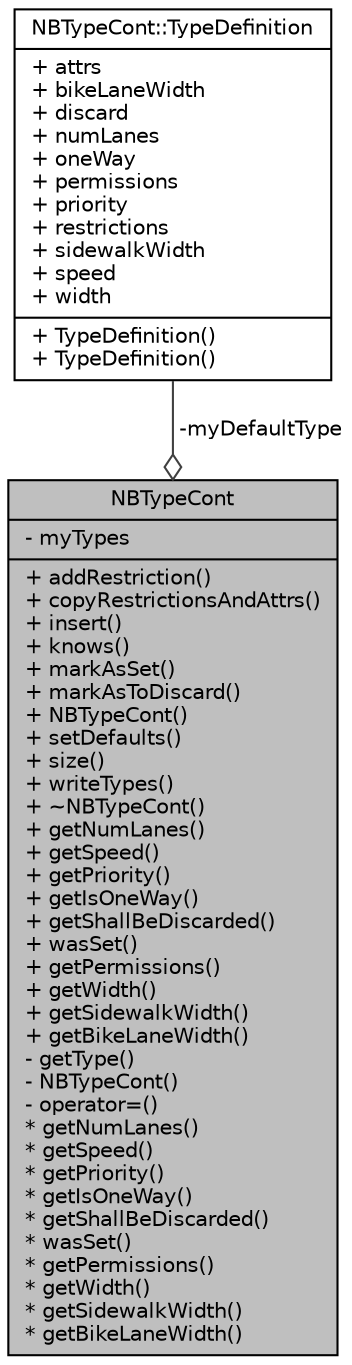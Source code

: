 digraph "NBTypeCont"
{
  edge [fontname="Helvetica",fontsize="10",labelfontname="Helvetica",labelfontsize="10"];
  node [fontname="Helvetica",fontsize="10",shape=record];
  Node1 [label="{NBTypeCont\n|- myTypes\l|+ addRestriction()\l+ copyRestrictionsAndAttrs()\l+ insert()\l+ knows()\l+ markAsSet()\l+ markAsToDiscard()\l+ NBTypeCont()\l+ setDefaults()\l+ size()\l+ writeTypes()\l+ ~NBTypeCont()\l+ getNumLanes()\l+ getSpeed()\l+ getPriority()\l+ getIsOneWay()\l+ getShallBeDiscarded()\l+ wasSet()\l+ getPermissions()\l+ getWidth()\l+ getSidewalkWidth()\l+ getBikeLaneWidth()\l- getType()\l- NBTypeCont()\l- operator=()\l* getNumLanes()\l* getSpeed()\l* getPriority()\l* getIsOneWay()\l* getShallBeDiscarded()\l* wasSet()\l* getPermissions()\l* getWidth()\l* getSidewalkWidth()\l* getBikeLaneWidth()\l}",height=0.2,width=0.4,color="black", fillcolor="grey75", style="filled", fontcolor="black"];
  Node2 -> Node1 [color="grey25",fontsize="10",style="solid",label=" -myDefaultType" ,arrowhead="odiamond",fontname="Helvetica"];
  Node2 [label="{NBTypeCont::TypeDefinition\n|+ attrs\l+ bikeLaneWidth\l+ discard\l+ numLanes\l+ oneWay\l+ permissions\l+ priority\l+ restrictions\l+ sidewalkWidth\l+ speed\l+ width\l|+ TypeDefinition()\l+ TypeDefinition()\l}",height=0.2,width=0.4,color="black", fillcolor="white", style="filled",URL="$d9/d0e/struct_n_b_type_cont_1_1_type_definition.html"];
}
